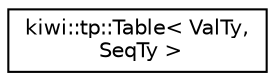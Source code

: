 digraph "Graphical Class Hierarchy"
{
 // LATEX_PDF_SIZE
  edge [fontname="Helvetica",fontsize="10",labelfontname="Helvetica",labelfontsize="10"];
  node [fontname="Helvetica",fontsize="10",shape=record];
  rankdir="LR";
  Node0 [label="kiwi::tp::Table\< ValTy,\l SeqTy \>",height=0.2,width=0.4,color="black", fillcolor="white", style="filled",URL="$classkiwi_1_1tp_1_1Table.html",tooltip=" "];
}
